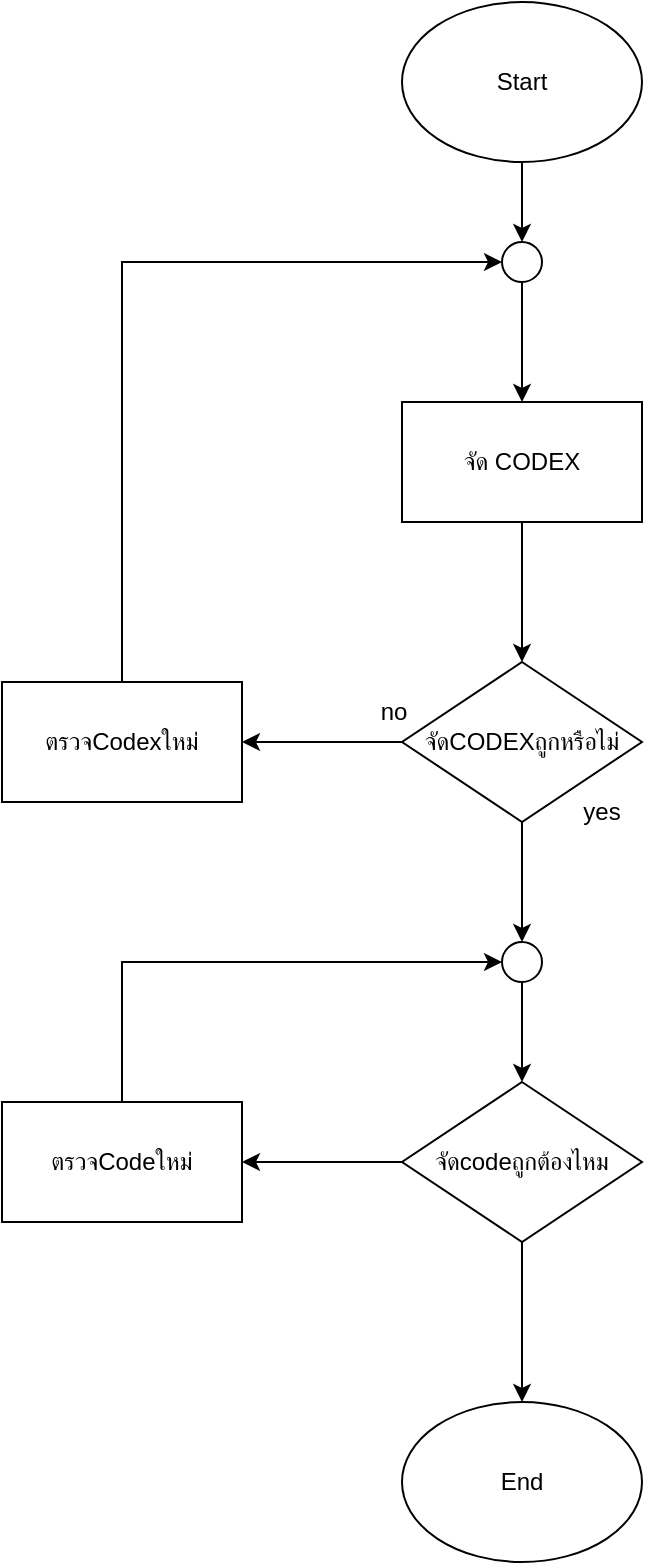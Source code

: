 <mxfile version="24.8.9">
  <diagram name="หน้า-1" id="2nlXv1pqIPgkXqsJSceG">
    <mxGraphModel dx="1404" dy="572" grid="1" gridSize="10" guides="1" tooltips="1" connect="1" arrows="1" fold="1" page="1" pageScale="1" pageWidth="827" pageHeight="1169" math="0" shadow="0">
      <root>
        <mxCell id="0" />
        <mxCell id="1" parent="0" />
        <mxCell id="Dh8EfZxSOGTGxjuiPG-9-1" value="" style="edgeStyle=orthogonalEdgeStyle;rounded=0;orthogonalLoop=1;jettySize=auto;html=1;" edge="1" parent="1" source="Dh8EfZxSOGTGxjuiPG-9-2" target="Dh8EfZxSOGTGxjuiPG-9-11">
          <mxGeometry relative="1" as="geometry" />
        </mxCell>
        <mxCell id="Dh8EfZxSOGTGxjuiPG-9-2" value="Start" style="ellipse;whiteSpace=wrap;html=1;" vertex="1" parent="1">
          <mxGeometry x="354" y="20" width="120" height="80" as="geometry" />
        </mxCell>
        <mxCell id="Dh8EfZxSOGTGxjuiPG-9-3" value="" style="edgeStyle=orthogonalEdgeStyle;rounded=0;orthogonalLoop=1;jettySize=auto;html=1;" edge="1" parent="1" source="Dh8EfZxSOGTGxjuiPG-9-4">
          <mxGeometry relative="1" as="geometry">
            <mxPoint x="414" y="350" as="targetPoint" />
          </mxGeometry>
        </mxCell>
        <mxCell id="Dh8EfZxSOGTGxjuiPG-9-4" value="จัด&amp;nbsp;CODEX" style="rounded=0;whiteSpace=wrap;html=1;" vertex="1" parent="1">
          <mxGeometry x="354" y="220" width="120" height="60" as="geometry" />
        </mxCell>
        <mxCell id="Dh8EfZxSOGTGxjuiPG-9-5" value="" style="edgeStyle=orthogonalEdgeStyle;rounded=0;orthogonalLoop=1;jettySize=auto;html=1;" edge="1" parent="1" source="Dh8EfZxSOGTGxjuiPG-9-7" target="Dh8EfZxSOGTGxjuiPG-9-9">
          <mxGeometry relative="1" as="geometry" />
        </mxCell>
        <mxCell id="Dh8EfZxSOGTGxjuiPG-9-17" value="" style="edgeStyle=orthogonalEdgeStyle;rounded=0;orthogonalLoop=1;jettySize=auto;html=1;" edge="1" parent="1" source="Dh8EfZxSOGTGxjuiPG-9-7" target="Dh8EfZxSOGTGxjuiPG-9-16">
          <mxGeometry relative="1" as="geometry" />
        </mxCell>
        <mxCell id="Dh8EfZxSOGTGxjuiPG-9-7" value="จัดCODEXถูกหรือไม่" style="rhombus;whiteSpace=wrap;html=1;" vertex="1" parent="1">
          <mxGeometry x="354" y="350" width="120" height="80" as="geometry" />
        </mxCell>
        <mxCell id="Dh8EfZxSOGTGxjuiPG-9-8" value="" style="edgeStyle=orthogonalEdgeStyle;rounded=0;orthogonalLoop=1;jettySize=auto;html=1;entryX=0;entryY=0.5;entryDx=0;entryDy=0;" edge="1" parent="1" source="Dh8EfZxSOGTGxjuiPG-9-9" target="Dh8EfZxSOGTGxjuiPG-9-11">
          <mxGeometry relative="1" as="geometry">
            <mxPoint x="214" y="250" as="targetPoint" />
            <Array as="points">
              <mxPoint x="214" y="150" />
            </Array>
          </mxGeometry>
        </mxCell>
        <mxCell id="Dh8EfZxSOGTGxjuiPG-9-9" value="ตรวจCodexใหม่" style="whiteSpace=wrap;html=1;" vertex="1" parent="1">
          <mxGeometry x="154" y="360" width="120" height="60" as="geometry" />
        </mxCell>
        <mxCell id="Dh8EfZxSOGTGxjuiPG-9-10" value="" style="edgeStyle=orthogonalEdgeStyle;rounded=0;orthogonalLoop=1;jettySize=auto;html=1;" edge="1" parent="1" source="Dh8EfZxSOGTGxjuiPG-9-11" target="Dh8EfZxSOGTGxjuiPG-9-4">
          <mxGeometry relative="1" as="geometry" />
        </mxCell>
        <mxCell id="Dh8EfZxSOGTGxjuiPG-9-11" value="" style="ellipse;whiteSpace=wrap;html=1;aspect=fixed;" vertex="1" parent="1">
          <mxGeometry x="404" y="140" width="20" height="20" as="geometry" />
        </mxCell>
        <mxCell id="Dh8EfZxSOGTGxjuiPG-9-12" value="End" style="ellipse;whiteSpace=wrap;html=1;" vertex="1" parent="1">
          <mxGeometry x="354" y="720" width="120" height="80" as="geometry" />
        </mxCell>
        <mxCell id="Dh8EfZxSOGTGxjuiPG-9-13" value="no" style="text;html=1;align=center;verticalAlign=middle;whiteSpace=wrap;rounded=0;" vertex="1" parent="1">
          <mxGeometry x="320" y="360" width="60" height="30" as="geometry" />
        </mxCell>
        <mxCell id="Dh8EfZxSOGTGxjuiPG-9-14" value="yes" style="text;html=1;align=center;verticalAlign=middle;whiteSpace=wrap;rounded=0;" vertex="1" parent="1">
          <mxGeometry x="424" y="410" width="60" height="30" as="geometry" />
        </mxCell>
        <mxCell id="Dh8EfZxSOGTGxjuiPG-9-19" value="" style="edgeStyle=orthogonalEdgeStyle;rounded=0;orthogonalLoop=1;jettySize=auto;html=1;" edge="1" parent="1" source="Dh8EfZxSOGTGxjuiPG-9-15" target="Dh8EfZxSOGTGxjuiPG-9-12">
          <mxGeometry relative="1" as="geometry" />
        </mxCell>
        <mxCell id="Dh8EfZxSOGTGxjuiPG-9-21" value="" style="edgeStyle=orthogonalEdgeStyle;rounded=0;orthogonalLoop=1;jettySize=auto;html=1;" edge="1" parent="1" source="Dh8EfZxSOGTGxjuiPG-9-15" target="Dh8EfZxSOGTGxjuiPG-9-20">
          <mxGeometry relative="1" as="geometry" />
        </mxCell>
        <mxCell id="Dh8EfZxSOGTGxjuiPG-9-15" value="จัดcodeถูกต้องไหม" style="rhombus;whiteSpace=wrap;html=1;" vertex="1" parent="1">
          <mxGeometry x="354" y="560" width="120" height="80" as="geometry" />
        </mxCell>
        <mxCell id="Dh8EfZxSOGTGxjuiPG-9-18" value="" style="edgeStyle=orthogonalEdgeStyle;rounded=0;orthogonalLoop=1;jettySize=auto;html=1;" edge="1" parent="1" source="Dh8EfZxSOGTGxjuiPG-9-16" target="Dh8EfZxSOGTGxjuiPG-9-15">
          <mxGeometry relative="1" as="geometry" />
        </mxCell>
        <mxCell id="Dh8EfZxSOGTGxjuiPG-9-16" value="" style="ellipse;whiteSpace=wrap;html=1;aspect=fixed;" vertex="1" parent="1">
          <mxGeometry x="404" y="490" width="20" height="20" as="geometry" />
        </mxCell>
        <mxCell id="Dh8EfZxSOGTGxjuiPG-9-23" value="" style="edgeStyle=orthogonalEdgeStyle;rounded=0;orthogonalLoop=1;jettySize=auto;html=1;entryX=0;entryY=0.5;entryDx=0;entryDy=0;" edge="1" parent="1" source="Dh8EfZxSOGTGxjuiPG-9-20" target="Dh8EfZxSOGTGxjuiPG-9-16">
          <mxGeometry relative="1" as="geometry">
            <mxPoint x="214" y="500" as="targetPoint" />
            <Array as="points">
              <mxPoint x="214" y="500" />
            </Array>
          </mxGeometry>
        </mxCell>
        <mxCell id="Dh8EfZxSOGTGxjuiPG-9-20" value="ตรวจCodeใหม่" style="whiteSpace=wrap;html=1;" vertex="1" parent="1">
          <mxGeometry x="154" y="570" width="120" height="60" as="geometry" />
        </mxCell>
      </root>
    </mxGraphModel>
  </diagram>
</mxfile>
